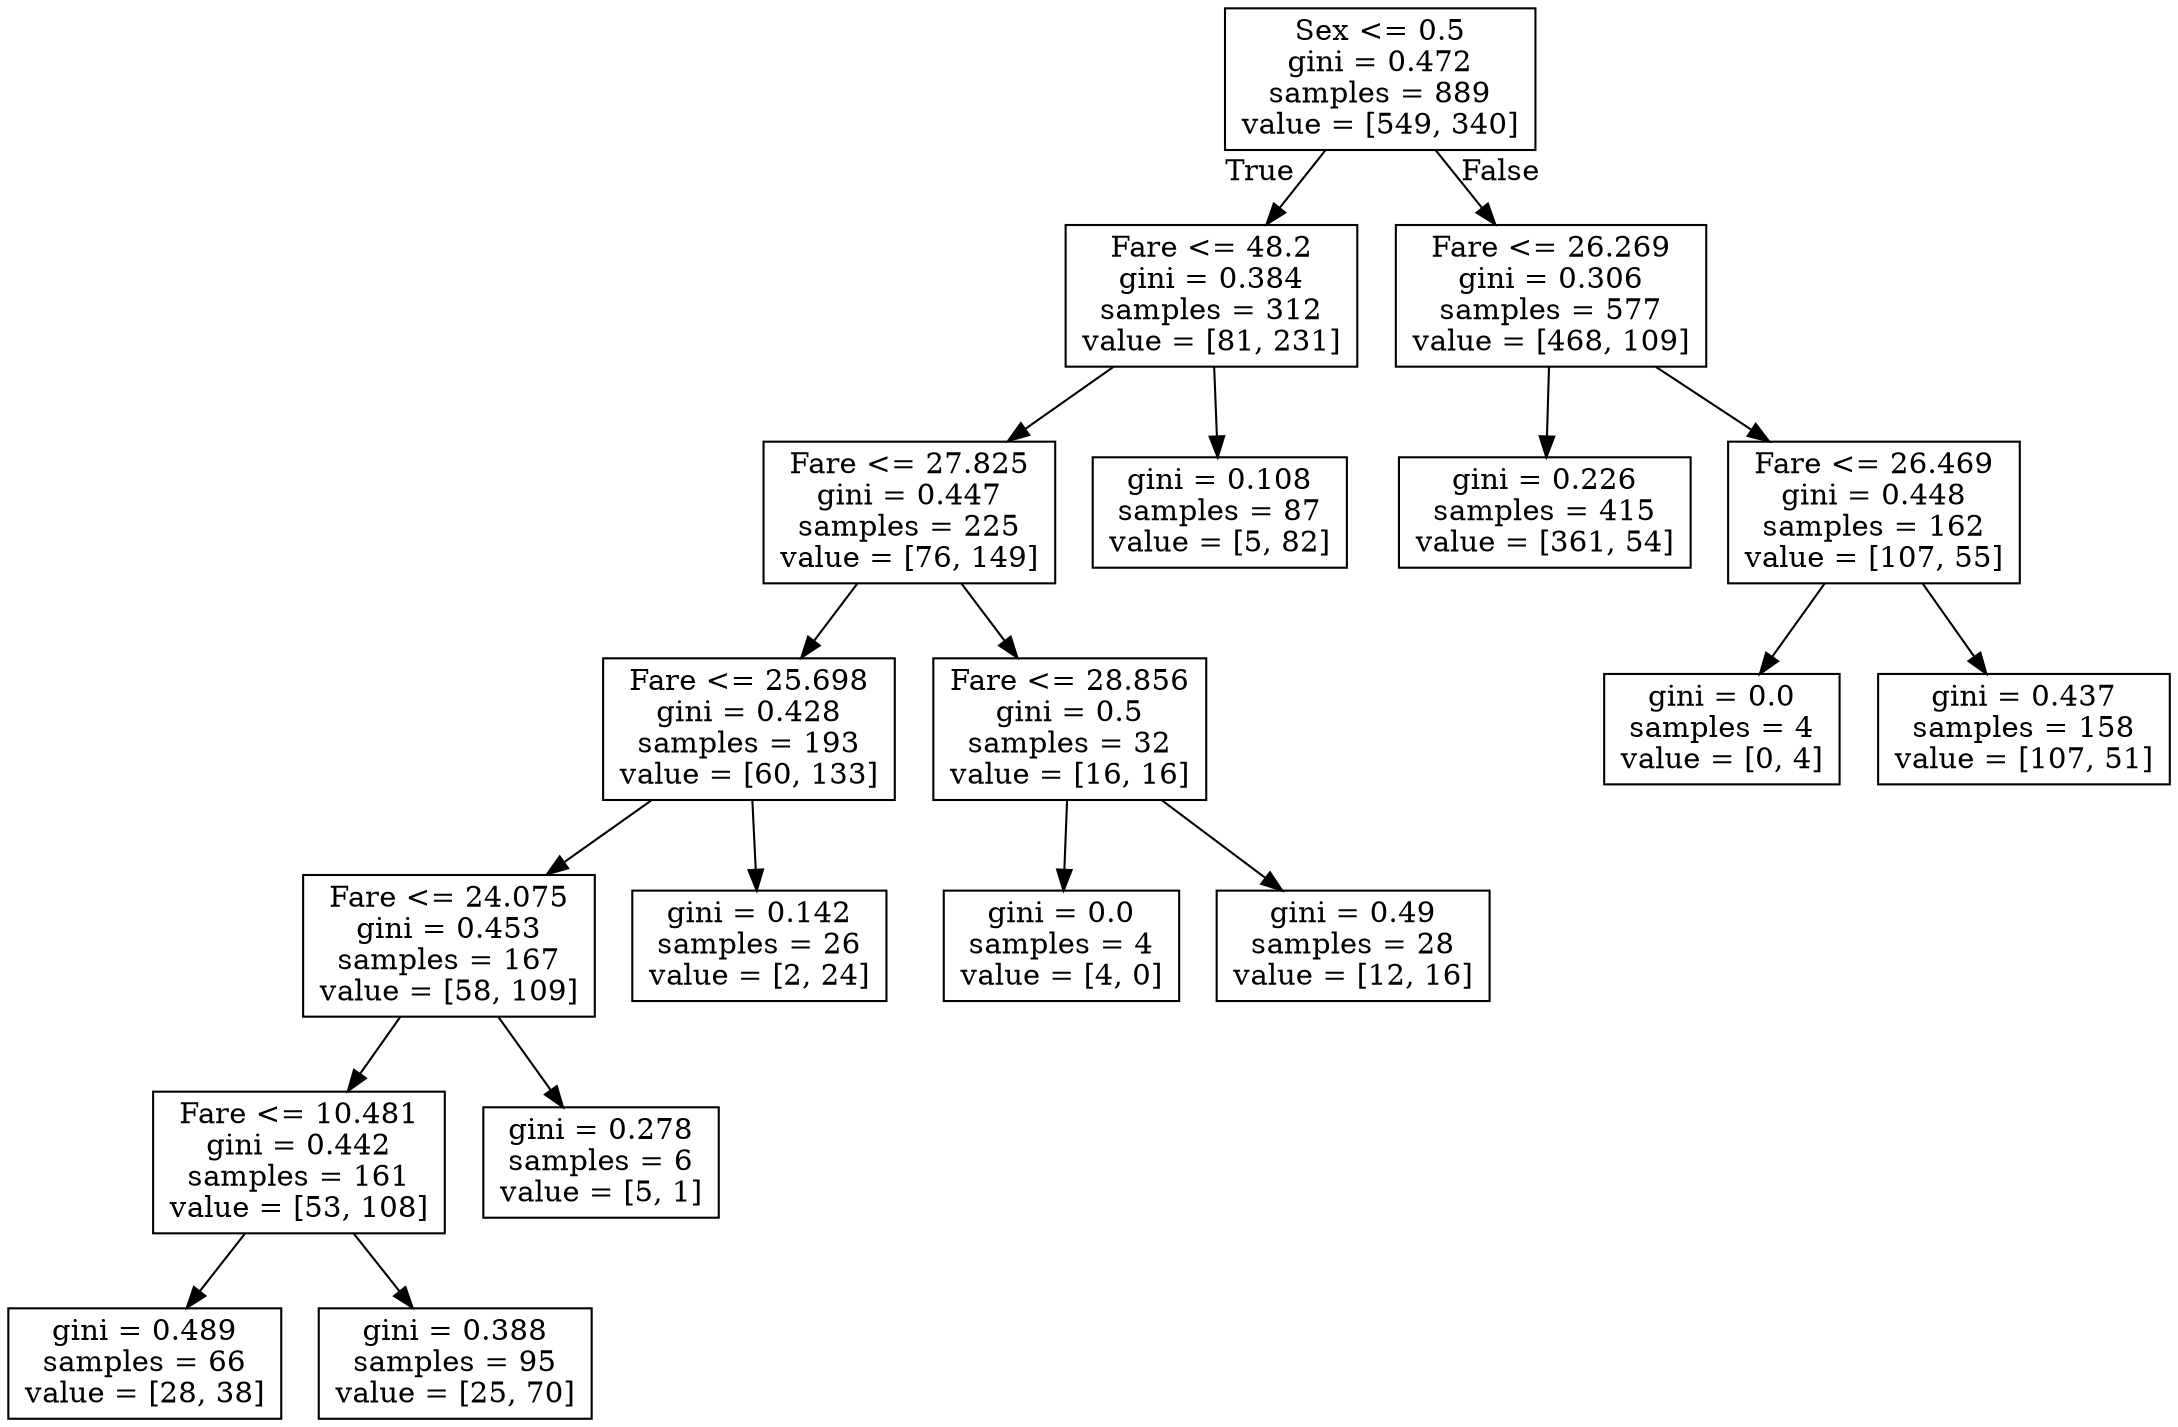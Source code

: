 digraph Tree {
node [shape=box] ;
0 [label="Sex <= 0.5\ngini = 0.472\nsamples = 889\nvalue = [549, 340]"] ;
1 [label="Fare <= 48.2\ngini = 0.384\nsamples = 312\nvalue = [81, 231]"] ;
0 -> 1 [labeldistance=2.5, labelangle=45, headlabel="True"] ;
5 [label="Fare <= 27.825\ngini = 0.447\nsamples = 225\nvalue = [76, 149]"] ;
1 -> 5 ;
9 [label="Fare <= 25.698\ngini = 0.428\nsamples = 193\nvalue = [60, 133]"] ;
5 -> 9 ;
11 [label="Fare <= 24.075\ngini = 0.453\nsamples = 167\nvalue = [58, 109]"] ;
9 -> 11 ;
13 [label="Fare <= 10.481\ngini = 0.442\nsamples = 161\nvalue = [53, 108]"] ;
11 -> 13 ;
17 [label="gini = 0.489\nsamples = 66\nvalue = [28, 38]"] ;
13 -> 17 ;
18 [label="gini = 0.388\nsamples = 95\nvalue = [25, 70]"] ;
13 -> 18 ;
14 [label="gini = 0.278\nsamples = 6\nvalue = [5, 1]"] ;
11 -> 14 ;
12 [label="gini = 0.142\nsamples = 26\nvalue = [2, 24]"] ;
9 -> 12 ;
10 [label="Fare <= 28.856\ngini = 0.5\nsamples = 32\nvalue = [16, 16]"] ;
5 -> 10 ;
15 [label="gini = 0.0\nsamples = 4\nvalue = [4, 0]"] ;
10 -> 15 ;
16 [label="gini = 0.49\nsamples = 28\nvalue = [12, 16]"] ;
10 -> 16 ;
6 [label="gini = 0.108\nsamples = 87\nvalue = [5, 82]"] ;
1 -> 6 ;
2 [label="Fare <= 26.269\ngini = 0.306\nsamples = 577\nvalue = [468, 109]"] ;
0 -> 2 [labeldistance=2.5, labelangle=-45, headlabel="False"] ;
3 [label="gini = 0.226\nsamples = 415\nvalue = [361, 54]"] ;
2 -> 3 ;
4 [label="Fare <= 26.469\ngini = 0.448\nsamples = 162\nvalue = [107, 55]"] ;
2 -> 4 ;
7 [label="gini = 0.0\nsamples = 4\nvalue = [0, 4]"] ;
4 -> 7 ;
8 [label="gini = 0.437\nsamples = 158\nvalue = [107, 51]"] ;
4 -> 8 ;
}